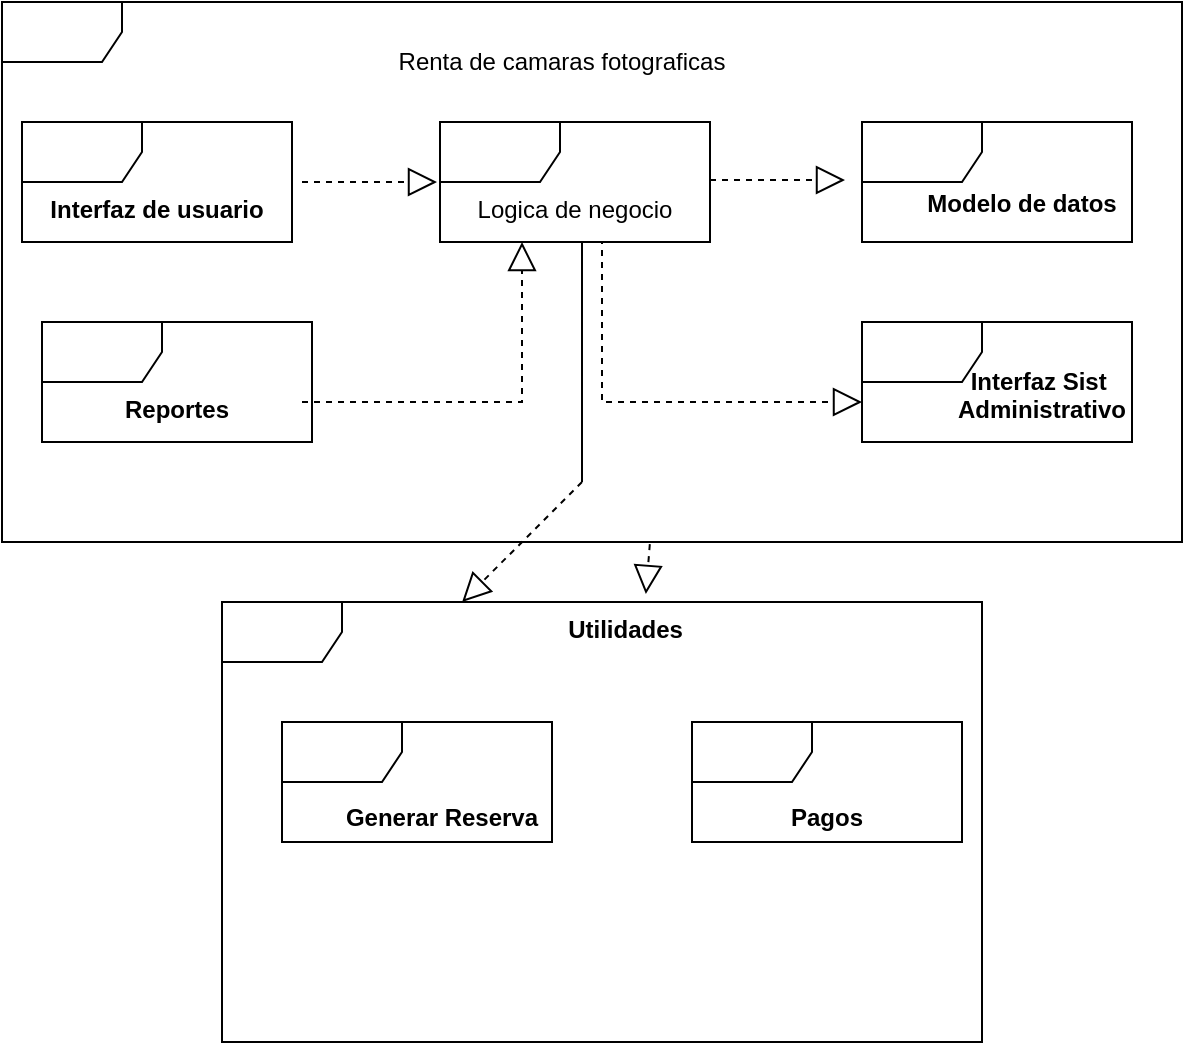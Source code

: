 <mxfile version="20.0.1" type="device"><diagram id="JJh0IcrnZdlcJs2DLIiC" name="Page-1"><mxGraphModel dx="763" dy="421" grid="1" gridSize="10" guides="1" tooltips="1" connect="1" arrows="1" fold="1" page="1" pageScale="1" pageWidth="827" pageHeight="1169" math="0" shadow="0"><root><mxCell id="0"/><mxCell id="1" parent="0"/><mxCell id="xdQb7DAQGTcf8lmDFYIt-1" value="" style="shape=umlFrame;whiteSpace=wrap;html=1;" vertex="1" parent="1"><mxGeometry x="60" width="590" height="270" as="geometry"/></mxCell><mxCell id="xdQb7DAQGTcf8lmDFYIt-2" value="Renta de camaras fotograficas" style="text;html=1;strokeColor=none;fillColor=none;align=center;verticalAlign=middle;whiteSpace=wrap;rounded=0;" vertex="1" parent="1"><mxGeometry x="255" y="15" width="170" height="30" as="geometry"/></mxCell><mxCell id="xdQb7DAQGTcf8lmDFYIt-3" value="" style="shape=umlFrame;whiteSpace=wrap;html=1;" vertex="1" parent="1"><mxGeometry x="70" y="60" width="135" height="60" as="geometry"/></mxCell><mxCell id="xdQb7DAQGTcf8lmDFYIt-4" value="Interfaz de usuario" style="text;align=center;fontStyle=1;verticalAlign=middle;spacingLeft=3;spacingRight=3;strokeColor=none;rotatable=0;points=[[0,0.5],[1,0.5]];portConstraint=eastwest;" vertex="1" parent="1"><mxGeometry x="97.5" y="90" width="80" height="26" as="geometry"/></mxCell><mxCell id="xdQb7DAQGTcf8lmDFYIt-5" value="" style="shape=umlFrame;whiteSpace=wrap;html=1;" vertex="1" parent="1"><mxGeometry x="279" y="60" width="135" height="60" as="geometry"/></mxCell><mxCell id="xdQb7DAQGTcf8lmDFYIt-6" value="" style="shape=umlFrame;whiteSpace=wrap;html=1;" vertex="1" parent="1"><mxGeometry x="490" y="60" width="135" height="60" as="geometry"/></mxCell><mxCell id="xdQb7DAQGTcf8lmDFYIt-7" value="Logica de negocio" style="text;align=center;fontStyle=0;verticalAlign=middle;spacingLeft=3;spacingRight=3;strokeColor=none;rotatable=0;points=[[0,0.5],[1,0.5]];portConstraint=eastwest;" vertex="1" parent="1"><mxGeometry x="306.5" y="90" width="80" height="26" as="geometry"/></mxCell><mxCell id="xdQb7DAQGTcf8lmDFYIt-8" value="Modelo de datos&#10;" style="text;align=center;fontStyle=1;verticalAlign=middle;spacingLeft=3;spacingRight=3;strokeColor=none;rotatable=0;points=[[0,0.5],[1,0.5]];portConstraint=eastwest;" vertex="1" parent="1"><mxGeometry x="530" y="94" width="80" height="26" as="geometry"/></mxCell><mxCell id="xdQb7DAQGTcf8lmDFYIt-10" value="" style="shape=umlFrame;whiteSpace=wrap;html=1;" vertex="1" parent="1"><mxGeometry x="80" y="160" width="135" height="60" as="geometry"/></mxCell><mxCell id="xdQb7DAQGTcf8lmDFYIt-11" value="Reportes" style="text;align=center;fontStyle=1;verticalAlign=middle;spacingLeft=3;spacingRight=3;strokeColor=none;rotatable=0;points=[[0,0.5],[1,0.5]];portConstraint=eastwest;" vertex="1" parent="1"><mxGeometry x="107.5" y="190" width="80" height="26" as="geometry"/></mxCell><mxCell id="xdQb7DAQGTcf8lmDFYIt-13" value="" style="shape=umlFrame;whiteSpace=wrap;html=1;" vertex="1" parent="1"><mxGeometry x="490" y="160" width="135" height="60" as="geometry"/></mxCell><mxCell id="xdQb7DAQGTcf8lmDFYIt-15" value="Interfaz Sist &#10;Administrativo&#10;" style="text;align=center;fontStyle=1;verticalAlign=middle;spacingLeft=3;spacingRight=3;strokeColor=none;rotatable=0;points=[[0,0.5],[1,0.5]];portConstraint=eastwest;" vertex="1" parent="1"><mxGeometry x="540" y="190" width="80" height="26" as="geometry"/></mxCell><mxCell id="xdQb7DAQGTcf8lmDFYIt-18" value="" style="endArrow=block;dashed=1;endFill=0;endSize=12;html=1;rounded=0;" edge="1" parent="1"><mxGeometry width="160" relative="1" as="geometry"><mxPoint x="210" y="200" as="sourcePoint"/><mxPoint x="320" y="120" as="targetPoint"/><Array as="points"><mxPoint x="210" y="200"/><mxPoint x="320" y="200"/></Array></mxGeometry></mxCell><mxCell id="xdQb7DAQGTcf8lmDFYIt-21" value="" style="endArrow=block;dashed=1;endFill=0;endSize=12;html=1;rounded=0;" edge="1" parent="1"><mxGeometry width="160" relative="1" as="geometry"><mxPoint x="210" y="90" as="sourcePoint"/><mxPoint x="277.5" y="90" as="targetPoint"/><Array as="points"><mxPoint x="277.5" y="90"/></Array></mxGeometry></mxCell><mxCell id="xdQb7DAQGTcf8lmDFYIt-22" value="" style="endArrow=block;dashed=1;endFill=0;endSize=12;html=1;rounded=0;" edge="1" parent="1"><mxGeometry width="160" relative="1" as="geometry"><mxPoint x="414" y="89" as="sourcePoint"/><mxPoint x="481.5" y="89" as="targetPoint"/><Array as="points"><mxPoint x="481.5" y="89"/></Array></mxGeometry></mxCell><mxCell id="xdQb7DAQGTcf8lmDFYIt-24" value="" style="endArrow=block;dashed=1;endFill=0;endSize=12;html=1;rounded=0;" edge="1" parent="1"><mxGeometry width="160" relative="1" as="geometry"><mxPoint x="350" y="120" as="sourcePoint"/><mxPoint x="490" y="200" as="targetPoint"/><Array as="points"><mxPoint x="380" y="120"/><mxPoint x="360" y="120"/><mxPoint x="360" y="200"/></Array></mxGeometry></mxCell><mxCell id="xdQb7DAQGTcf8lmDFYIt-25" value="" style="shape=umlFrame;whiteSpace=wrap;html=1;" vertex="1" parent="1"><mxGeometry x="170" y="300" width="380" height="220" as="geometry"/></mxCell><mxCell id="xdQb7DAQGTcf8lmDFYIt-26" value="" style="shape=umlFrame;whiteSpace=wrap;html=1;" vertex="1" parent="1"><mxGeometry x="200" y="360" width="135" height="60" as="geometry"/></mxCell><mxCell id="xdQb7DAQGTcf8lmDFYIt-27" value="" style="shape=umlFrame;whiteSpace=wrap;html=1;" vertex="1" parent="1"><mxGeometry x="405" y="360" width="135" height="60" as="geometry"/></mxCell><mxCell id="xdQb7DAQGTcf8lmDFYIt-28" value="Utilidades" style="text;align=center;fontStyle=1;verticalAlign=middle;spacingLeft=3;spacingRight=3;strokeColor=none;rotatable=0;points=[[0,0.5],[1,0.5]];portConstraint=eastwest;" vertex="1" parent="1"><mxGeometry x="300" y="300" width="143.5" height="26" as="geometry"/></mxCell><mxCell id="xdQb7DAQGTcf8lmDFYIt-29" value="Generar Reserva" style="text;align=center;fontStyle=1;verticalAlign=middle;spacingLeft=3;spacingRight=3;strokeColor=none;rotatable=0;points=[[0,0.5],[1,0.5]];portConstraint=eastwest;" vertex="1" parent="1"><mxGeometry x="240" y="394" width="80" height="26" as="geometry"/></mxCell><mxCell id="xdQb7DAQGTcf8lmDFYIt-30" value="Pagos" style="text;align=center;fontStyle=1;verticalAlign=middle;spacingLeft=3;spacingRight=3;strokeColor=none;rotatable=0;points=[[0,0.5],[1,0.5]];portConstraint=eastwest;" vertex="1" parent="1"><mxGeometry x="432.5" y="394" width="80" height="26" as="geometry"/></mxCell><mxCell id="xdQb7DAQGTcf8lmDFYIt-31" value="" style="endArrow=block;dashed=1;endFill=0;endSize=12;html=1;rounded=0;entryX=0.316;entryY=0;entryDx=0;entryDy=0;entryPerimeter=0;" edge="1" parent="1" target="xdQb7DAQGTcf8lmDFYIt-25"><mxGeometry width="160" relative="1" as="geometry"><mxPoint x="350" y="240" as="sourcePoint"/><mxPoint x="460" y="240" as="targetPoint"/><Array as="points"><mxPoint x="350" y="120"/><mxPoint x="350" y="240"/></Array></mxGeometry></mxCell><mxCell id="xdQb7DAQGTcf8lmDFYIt-32" value="" style="endArrow=block;dashed=1;endFill=0;endSize=12;html=1;rounded=0;exitX=0.549;exitY=1.004;exitDx=0;exitDy=0;exitPerimeter=0;entryX=0.571;entryY=-0.154;entryDx=0;entryDy=0;entryPerimeter=0;" edge="1" parent="1" source="xdQb7DAQGTcf8lmDFYIt-1" target="xdQb7DAQGTcf8lmDFYIt-28"><mxGeometry width="160" relative="1" as="geometry"><mxPoint x="352.5" y="260" as="sourcePoint"/><mxPoint x="430" y="290" as="targetPoint"/></mxGeometry></mxCell></root></mxGraphModel></diagram></mxfile>
